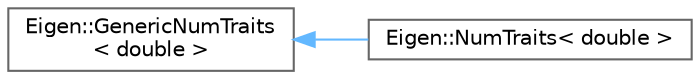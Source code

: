 digraph "类继承关系图"
{
 // LATEX_PDF_SIZE
  bgcolor="transparent";
  edge [fontname=Helvetica,fontsize=10,labelfontname=Helvetica,labelfontsize=10];
  node [fontname=Helvetica,fontsize=10,shape=box,height=0.2,width=0.4];
  rankdir="LR";
  Node0 [id="Node000000",label="Eigen::GenericNumTraits\l\< double \>",height=0.2,width=0.4,color="grey40", fillcolor="white", style="filled",URL="$struct_eigen_1_1_generic_num_traits.html",tooltip=" "];
  Node0 -> Node1 [id="edge3902_Node000000_Node000001",dir="back",color="steelblue1",style="solid",tooltip=" "];
  Node1 [id="Node000001",label="Eigen::NumTraits\< double \>",height=0.2,width=0.4,color="grey40", fillcolor="white", style="filled",URL="$struct_eigen_1_1_num_traits_3_01double_01_4.html",tooltip=" "];
}
